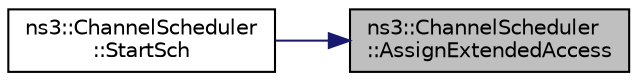 digraph "ns3::ChannelScheduler::AssignExtendedAccess"
{
 // LATEX_PDF_SIZE
  edge [fontname="Helvetica",fontsize="10",labelfontname="Helvetica",labelfontsize="10"];
  node [fontname="Helvetica",fontsize="10",shape=record];
  rankdir="RL";
  Node1 [label="ns3::ChannelScheduler\l::AssignExtendedAccess",height=0.2,width=0.4,color="black", fillcolor="grey75", style="filled", fontcolor="black",tooltip=" "];
  Node1 -> Node2 [dir="back",color="midnightblue",fontsize="10",style="solid",fontname="Helvetica"];
  Node2 [label="ns3::ChannelScheduler\l::StartSch",height=0.2,width=0.4,color="black", fillcolor="white", style="filled",URL="$classns3_1_1_channel_scheduler.html#a341186be2ac96608e986c77e56ffc2d1",tooltip=" "];
}
